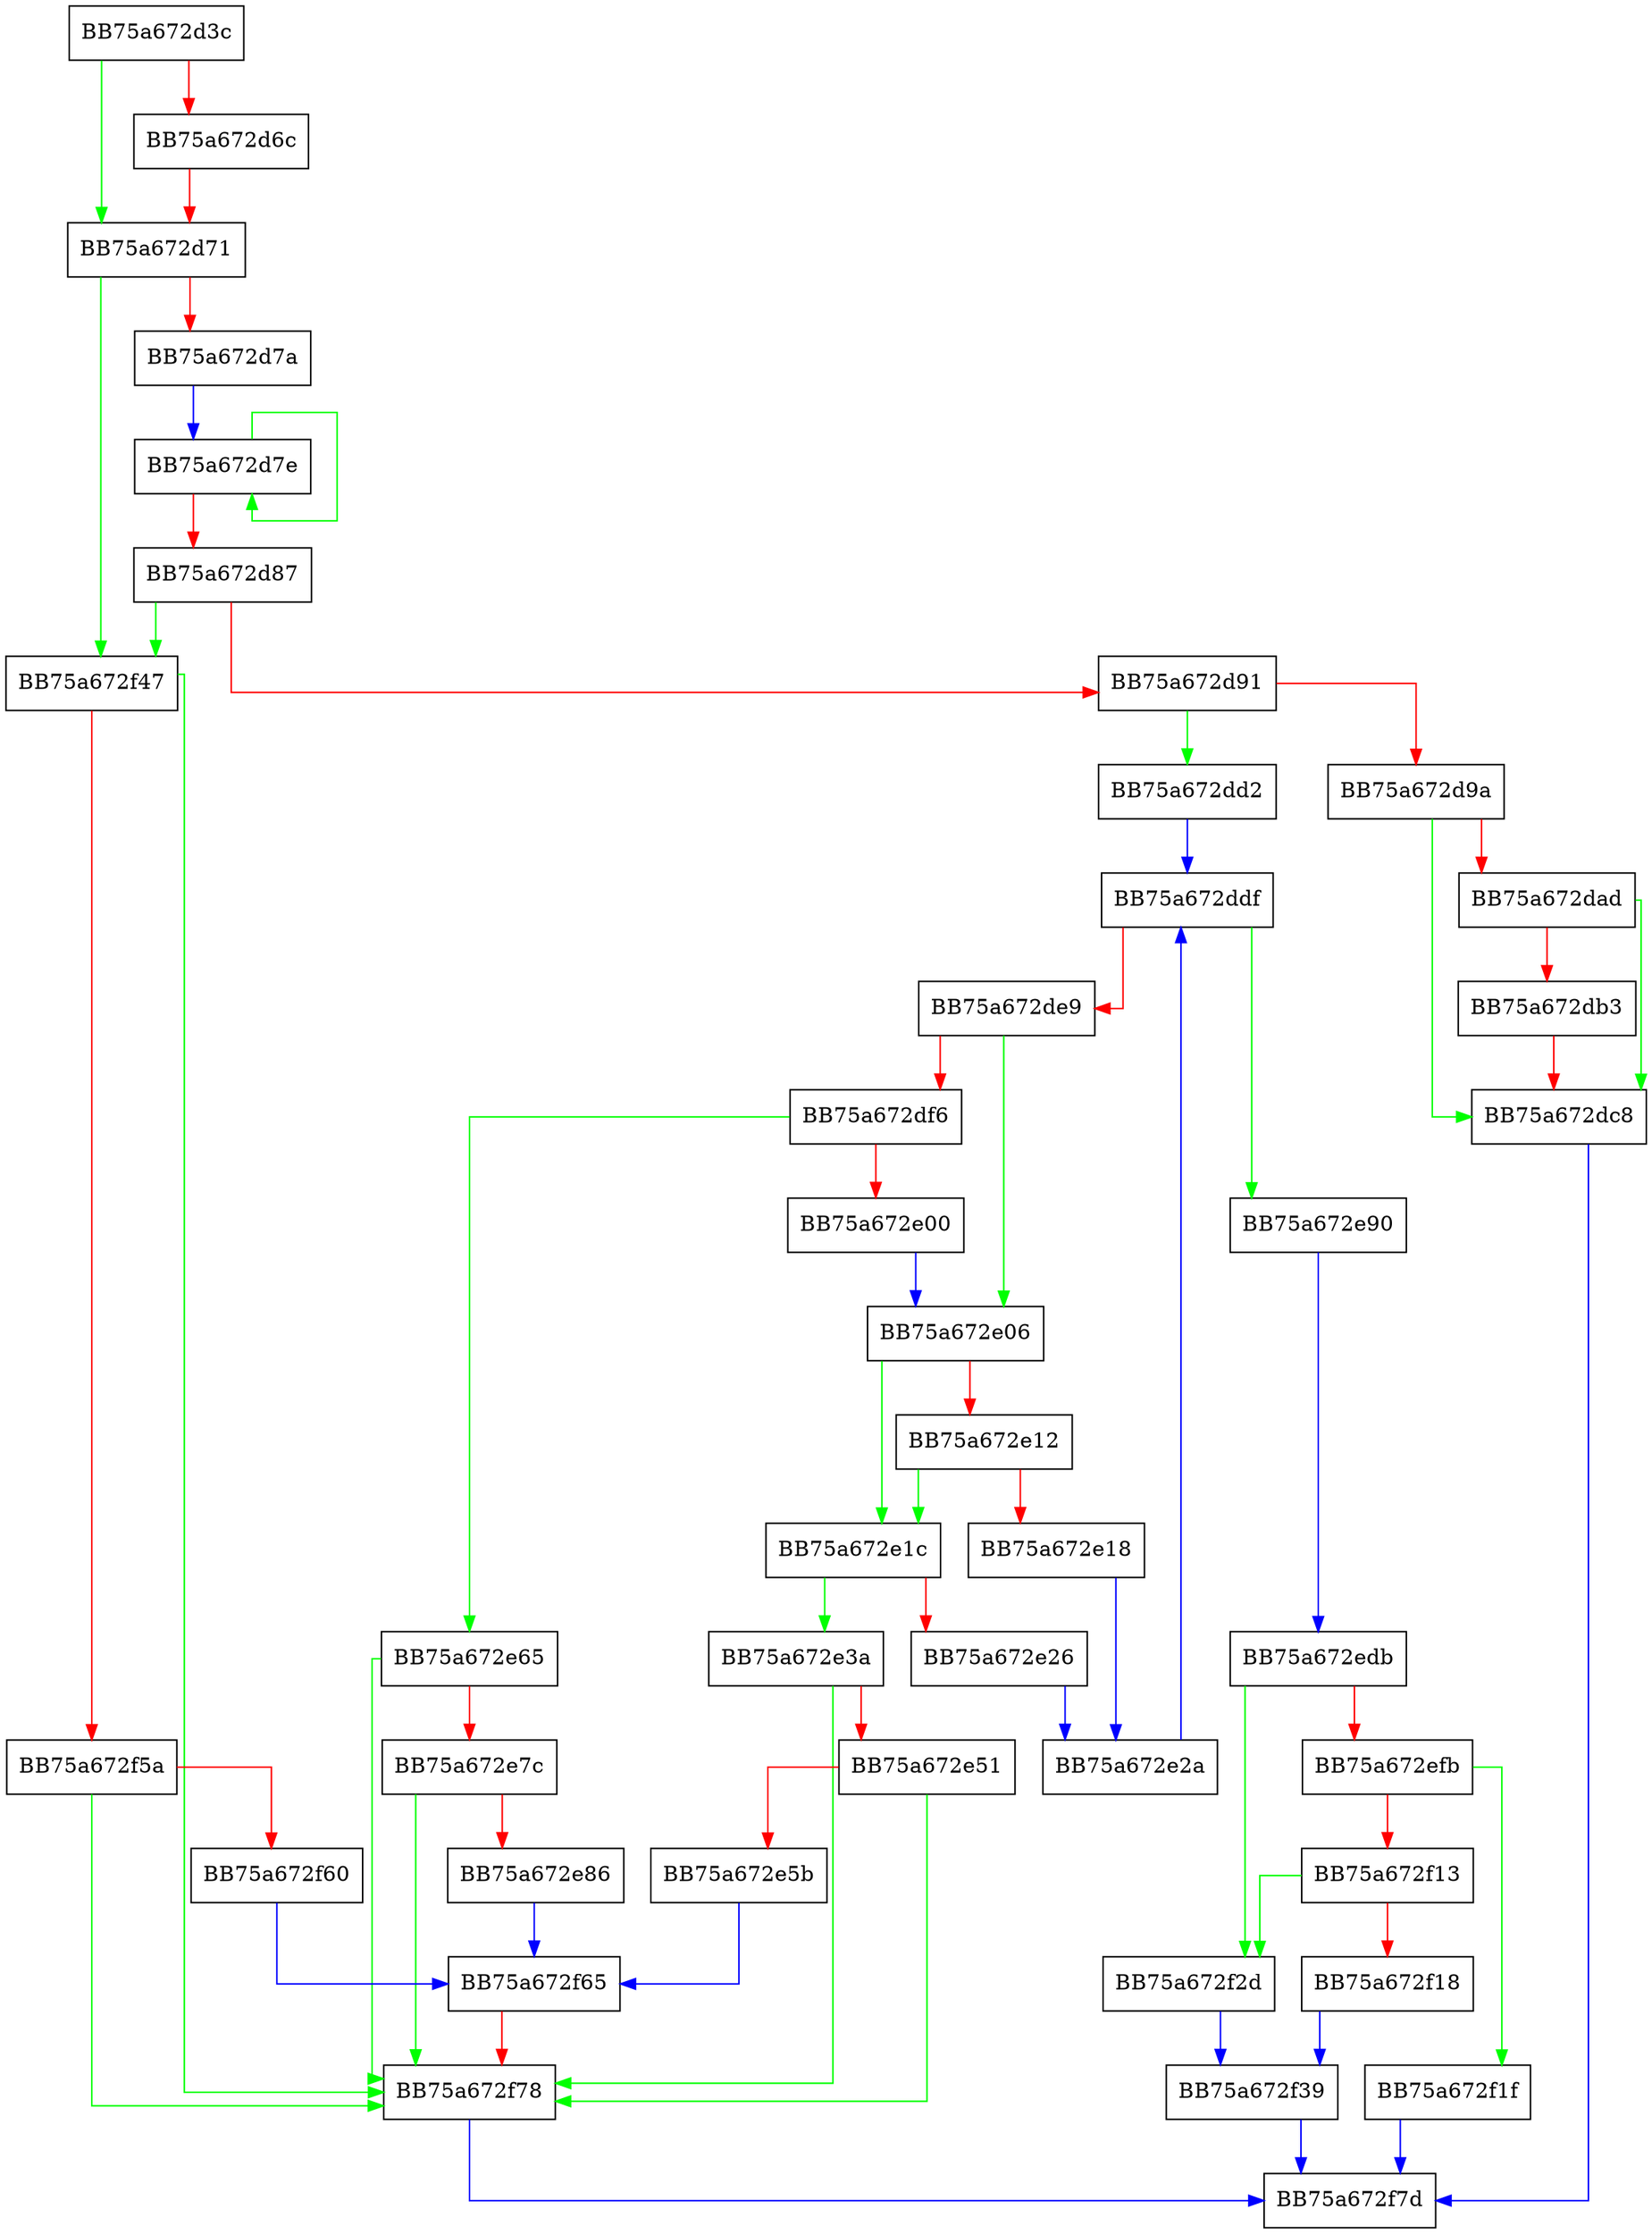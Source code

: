 digraph LoadAttributeMap {
  node [shape="box"];
  graph [splines=ortho];
  BB75a672d3c -> BB75a672d71 [color="green"];
  BB75a672d3c -> BB75a672d6c [color="red"];
  BB75a672d6c -> BB75a672d71 [color="red"];
  BB75a672d71 -> BB75a672f47 [color="green"];
  BB75a672d71 -> BB75a672d7a [color="red"];
  BB75a672d7a -> BB75a672d7e [color="blue"];
  BB75a672d7e -> BB75a672d7e [color="green"];
  BB75a672d7e -> BB75a672d87 [color="red"];
  BB75a672d87 -> BB75a672f47 [color="green"];
  BB75a672d87 -> BB75a672d91 [color="red"];
  BB75a672d91 -> BB75a672dd2 [color="green"];
  BB75a672d91 -> BB75a672d9a [color="red"];
  BB75a672d9a -> BB75a672dc8 [color="green"];
  BB75a672d9a -> BB75a672dad [color="red"];
  BB75a672dad -> BB75a672dc8 [color="green"];
  BB75a672dad -> BB75a672db3 [color="red"];
  BB75a672db3 -> BB75a672dc8 [color="red"];
  BB75a672dc8 -> BB75a672f7d [color="blue"];
  BB75a672dd2 -> BB75a672ddf [color="blue"];
  BB75a672ddf -> BB75a672e90 [color="green"];
  BB75a672ddf -> BB75a672de9 [color="red"];
  BB75a672de9 -> BB75a672e06 [color="green"];
  BB75a672de9 -> BB75a672df6 [color="red"];
  BB75a672df6 -> BB75a672e65 [color="green"];
  BB75a672df6 -> BB75a672e00 [color="red"];
  BB75a672e00 -> BB75a672e06 [color="blue"];
  BB75a672e06 -> BB75a672e1c [color="green"];
  BB75a672e06 -> BB75a672e12 [color="red"];
  BB75a672e12 -> BB75a672e1c [color="green"];
  BB75a672e12 -> BB75a672e18 [color="red"];
  BB75a672e18 -> BB75a672e2a [color="blue"];
  BB75a672e1c -> BB75a672e3a [color="green"];
  BB75a672e1c -> BB75a672e26 [color="red"];
  BB75a672e26 -> BB75a672e2a [color="blue"];
  BB75a672e2a -> BB75a672ddf [color="blue"];
  BB75a672e3a -> BB75a672f78 [color="green"];
  BB75a672e3a -> BB75a672e51 [color="red"];
  BB75a672e51 -> BB75a672f78 [color="green"];
  BB75a672e51 -> BB75a672e5b [color="red"];
  BB75a672e5b -> BB75a672f65 [color="blue"];
  BB75a672e65 -> BB75a672f78 [color="green"];
  BB75a672e65 -> BB75a672e7c [color="red"];
  BB75a672e7c -> BB75a672f78 [color="green"];
  BB75a672e7c -> BB75a672e86 [color="red"];
  BB75a672e86 -> BB75a672f65 [color="blue"];
  BB75a672e90 -> BB75a672edb [color="blue"];
  BB75a672edb -> BB75a672f2d [color="green"];
  BB75a672edb -> BB75a672efb [color="red"];
  BB75a672efb -> BB75a672f1f [color="green"];
  BB75a672efb -> BB75a672f13 [color="red"];
  BB75a672f13 -> BB75a672f2d [color="green"];
  BB75a672f13 -> BB75a672f18 [color="red"];
  BB75a672f18 -> BB75a672f39 [color="blue"];
  BB75a672f1f -> BB75a672f7d [color="blue"];
  BB75a672f2d -> BB75a672f39 [color="blue"];
  BB75a672f39 -> BB75a672f7d [color="blue"];
  BB75a672f47 -> BB75a672f78 [color="green"];
  BB75a672f47 -> BB75a672f5a [color="red"];
  BB75a672f5a -> BB75a672f78 [color="green"];
  BB75a672f5a -> BB75a672f60 [color="red"];
  BB75a672f60 -> BB75a672f65 [color="blue"];
  BB75a672f65 -> BB75a672f78 [color="red"];
  BB75a672f78 -> BB75a672f7d [color="blue"];
}